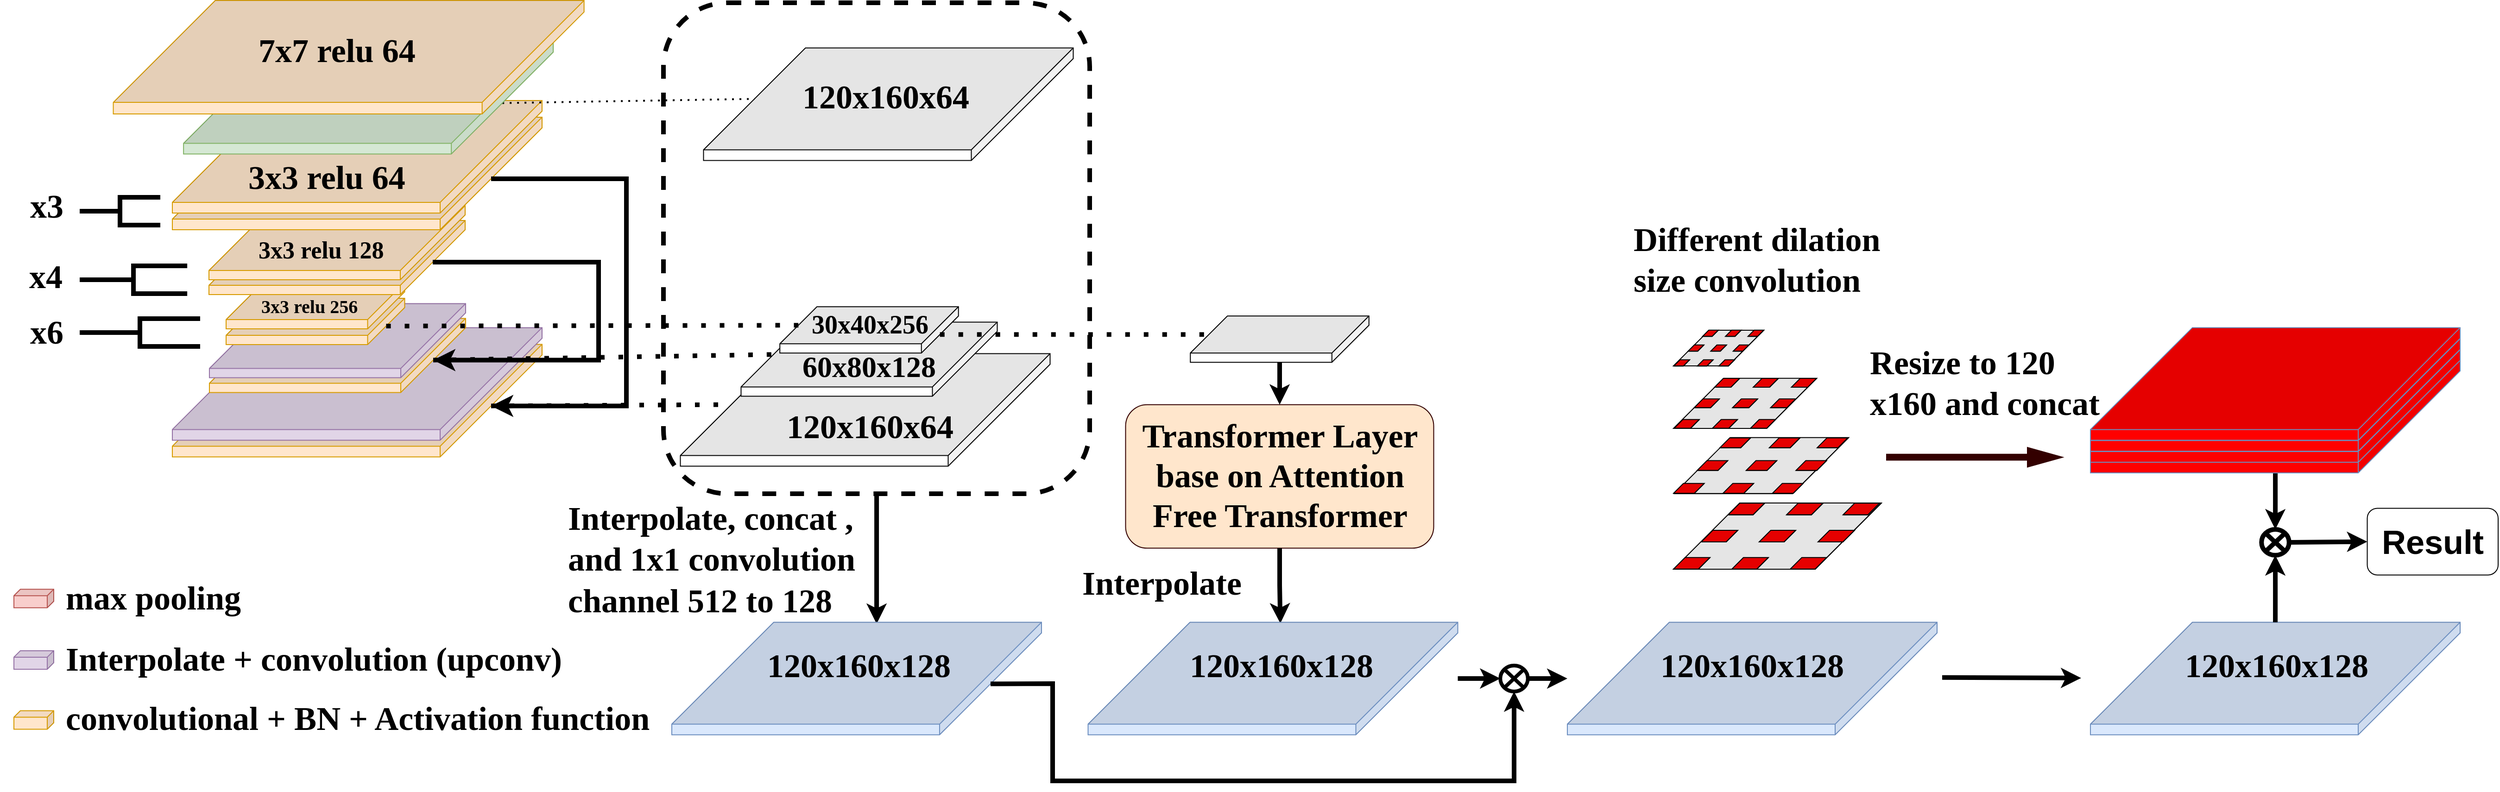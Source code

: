 <mxfile version="22.0.2" type="github">
  <diagram id="2DUUnCYvBqpXvS4ZBxQc" name="Recurrent Neural Network (RNN)">
    <mxGraphModel dx="3169" dy="1353" grid="1" gridSize="10" guides="1" tooltips="1" connect="1" arrows="1" fold="1" page="1" pageScale="1" pageWidth="827" pageHeight="1169" math="0" shadow="0">
      <root>
        <mxCell id="0" />
        <mxCell id="1" parent="0" />
        <mxCell id="FcZPNLN2SZ12-Trmu3FX-275" style="edgeStyle=orthogonalEdgeStyle;rounded=0;orthogonalLoop=1;jettySize=auto;html=1;fontSize=17;strokeWidth=5;entryX=0.014;entryY=0.446;entryDx=0;entryDy=0;entryPerimeter=0;" parent="1" source="FcZPNLN2SZ12-Trmu3FX-272" target="FcZPNLN2SZ12-Trmu3FX-274" edge="1">
          <mxGeometry relative="1" as="geometry">
            <mxPoint x="855" y="1120" as="targetPoint" />
          </mxGeometry>
        </mxCell>
        <mxCell id="FcZPNLN2SZ12-Trmu3FX-272" value="" style="rounded=1;whiteSpace=wrap;html=1;gradientColor=none;fillColor=none;dashed=1;strokeWidth=5;" parent="1" vertex="1">
          <mxGeometry x="630" y="510" width="460" height="530" as="geometry" />
        </mxCell>
        <mxCell id="FcZPNLN2SZ12-Trmu3FX-245" value="" style="group" parent="1" vertex="1" connectable="0">
          <mxGeometry x="100" y="860.69" width="399" height="139.5" as="geometry" />
        </mxCell>
        <mxCell id="FcZPNLN2SZ12-Trmu3FX-216" value="" style="shape=cube;whiteSpace=wrap;html=1;boundedLbl=1;backgroundOutline=1;darkOpacity=0.05;darkOpacity2=0.1;size=110;direction=east;flipH=0;fillColor=#ffe6cc;strokeColor=#d79b00;rotation=90;" parent="FcZPNLN2SZ12-Trmu3FX-245" vertex="1">
          <mxGeometry x="138.75" y="-120.75" width="121.5" height="399" as="geometry" />
        </mxCell>
        <mxCell id="FcZPNLN2SZ12-Trmu3FX-217" value="" style="shape=cube;whiteSpace=wrap;html=1;boundedLbl=1;backgroundOutline=1;darkOpacity=0.05;darkOpacity2=0.1;size=110;direction=east;flipH=0;fillColor=#e1d5e7;strokeColor=#9673a6;rotation=90;" parent="FcZPNLN2SZ12-Trmu3FX-245" vertex="1">
          <mxGeometry x="138.75" y="-138.75" width="121.5" height="399" as="geometry" />
        </mxCell>
        <mxCell id="FcZPNLN2SZ12-Trmu3FX-240" value="" style="group" parent="1" vertex="1" connectable="0">
          <mxGeometry x="140" y="834.75" width="284.5" height="96" as="geometry" />
        </mxCell>
        <mxCell id="FcZPNLN2SZ12-Trmu3FX-241" value="" style="shape=cube;whiteSpace=wrap;html=1;boundedLbl=1;backgroundOutline=1;darkOpacity=0.05;darkOpacity2=0.1;size=70;direction=east;flipH=0;fillColor=#ffe6cc;strokeColor=#d79b00;rotation=90;" parent="FcZPNLN2SZ12-Trmu3FX-240" vertex="1">
          <mxGeometry x="98.25" y="-82.25" width="80" height="276.5" as="geometry" />
        </mxCell>
        <mxCell id="FcZPNLN2SZ12-Trmu3FX-242" value="" style="shape=cube;whiteSpace=wrap;html=1;boundedLbl=1;backgroundOutline=1;darkOpacity=0.05;darkOpacity2=0.1;size=70;direction=east;flipH=0;fillColor=#e1d5e7;strokeColor=#9673a6;rotation=90;" parent="FcZPNLN2SZ12-Trmu3FX-240" vertex="1">
          <mxGeometry x="98.25" y="-98.25" width="80" height="276.5" as="geometry" />
        </mxCell>
        <mxCell id="FcZPNLN2SZ12-Trmu3FX-188" value="" style="group" parent="1" vertex="1" connectable="0">
          <mxGeometry x="158.005" y="812.005" width="256.495" height="67" as="geometry" />
        </mxCell>
        <mxCell id="FcZPNLN2SZ12-Trmu3FX-132" value="" style="shape=cube;whiteSpace=wrap;html=1;boundedLbl=1;backgroundOutline=1;darkOpacity=0.05;darkOpacity2=0.1;size=40;direction=east;flipH=0;fillColor=#ffe6cc;strokeColor=#d79b00;rotation=90;" parent="FcZPNLN2SZ12-Trmu3FX-188" vertex="1">
          <mxGeometry x="71.375" y="-54.375" width="50" height="192.75" as="geometry" />
        </mxCell>
        <mxCell id="FcZPNLN2SZ12-Trmu3FX-175" value="" style="shape=cube;whiteSpace=wrap;html=1;boundedLbl=1;backgroundOutline=1;darkOpacity=0.05;darkOpacity2=0.1;size=40;direction=east;flipH=0;fillColor=#ffe6cc;strokeColor=#d79b00;rotation=90;" parent="FcZPNLN2SZ12-Trmu3FX-188" vertex="1">
          <mxGeometry x="71.375" y="-71.375" width="50" height="192.75" as="geometry" />
        </mxCell>
        <mxCell id="FcZPNLN2SZ12-Trmu3FX-406" value="&lt;font face=&quot;Times New Roman&quot; style=&quot;font-size: 20px;&quot;&gt;&lt;b style=&quot;font-size: 20px;&quot;&gt;3x3 relu 256&lt;/b&gt;&lt;/font&gt;" style="text;html=1;strokeColor=none;fillColor=none;align=left;verticalAlign=middle;whiteSpace=wrap;rounded=0;fontStyle=0;fontSize=20;" parent="FcZPNLN2SZ12-Trmu3FX-188" vertex="1">
          <mxGeometry x="36" y="13.06" width="139" height="23.88" as="geometry" />
        </mxCell>
        <mxCell id="FcZPNLN2SZ12-Trmu3FX-189" value="" style="group" parent="1" vertex="1" connectable="0">
          <mxGeometry x="139.5" y="729" width="276.5" height="96" as="geometry" />
        </mxCell>
        <mxCell id="FcZPNLN2SZ12-Trmu3FX-129" value="" style="shape=cube;whiteSpace=wrap;html=1;boundedLbl=1;backgroundOutline=1;darkOpacity=0.05;darkOpacity2=0.1;size=70;direction=east;flipH=0;fillColor=#ffe6cc;strokeColor=#d79b00;rotation=90;" parent="FcZPNLN2SZ12-Trmu3FX-189" vertex="1">
          <mxGeometry x="98.25" y="-82.25" width="80" height="276.5" as="geometry" />
        </mxCell>
        <mxCell id="FcZPNLN2SZ12-Trmu3FX-174" value="" style="shape=cube;whiteSpace=wrap;html=1;boundedLbl=1;backgroundOutline=1;darkOpacity=0.05;darkOpacity2=0.1;size=70;direction=east;flipH=0;fillColor=#ffe6cc;strokeColor=#d79b00;rotation=90;" parent="FcZPNLN2SZ12-Trmu3FX-189" vertex="1">
          <mxGeometry x="98.25" y="-98.25" width="80" height="276.5" as="geometry" />
        </mxCell>
        <mxCell id="FcZPNLN2SZ12-Trmu3FX-125" value="" style="shape=cube;whiteSpace=wrap;html=1;boundedLbl=1;backgroundOutline=1;darkOpacity=0.05;darkOpacity2=0.1;size=110;direction=east;flipH=0;fillColor=#ffe6cc;strokeColor=#d79b00;rotation=90;" parent="1" vertex="1">
          <mxGeometry x="238.75" y="494.75" width="121.5" height="399" as="geometry" />
        </mxCell>
        <mxCell id="FcZPNLN2SZ12-Trmu3FX-126" value="" style="shape=cube;whiteSpace=wrap;html=1;boundedLbl=1;backgroundOutline=1;darkOpacity=0.05;darkOpacity2=0.1;size=110;direction=east;flipH=0;fillColor=#ffe6cc;strokeColor=#d79b00;rotation=90;" parent="1" vertex="1">
          <mxGeometry x="238.75" y="476.75" width="121.5" height="399" as="geometry" />
        </mxCell>
        <mxCell id="FcZPNLN2SZ12-Trmu3FX-230" value="" style="group" parent="1" vertex="1" connectable="0">
          <mxGeometry y="799.01" width="130" height="30" as="geometry" />
        </mxCell>
        <mxCell id="FcZPNLN2SZ12-Trmu3FX-232" value="" style="strokeWidth=5;html=1;shape=mxgraph.flowchart.annotation_2;align=left;labelPosition=right;pointerEvents=1;" parent="FcZPNLN2SZ12-Trmu3FX-230" vertex="1">
          <mxGeometry y="-5" width="116.06" height="30" as="geometry" />
        </mxCell>
        <mxCell id="FcZPNLN2SZ12-Trmu3FX-234" value="&lt;font size=&quot;1&quot; face=&quot;Times New Roman&quot; style=&quot;&quot;&gt;&lt;b style=&quot;font-size: 36px;&quot;&gt;x6&lt;/b&gt;&lt;/font&gt;" style="text;html=1;strokeColor=none;fillColor=none;align=center;verticalAlign=middle;whiteSpace=wrap;rounded=0;" parent="1" vertex="1">
          <mxGeometry x="-85.47" y="856.01" width="99" height="20" as="geometry" />
        </mxCell>
        <mxCell id="FcZPNLN2SZ12-Trmu3FX-236" value="" style="shape=cube;whiteSpace=wrap;html=1;boundedLbl=1;backgroundOutline=1;darkOpacity=0.05;darkOpacity2=0.1;size=7;direction=east;flipH=1;fillColor=#ffe6cc;strokeColor=#d79b00;" parent="1" vertex="1">
          <mxGeometry x="-71" y="1274.26" width="43" height="20" as="geometry" />
        </mxCell>
        <mxCell id="FcZPNLN2SZ12-Trmu3FX-237" value="&lt;font face=&quot;Times New Roman&quot; style=&quot;font-size: 36px;&quot;&gt;convolutional + BN + Activation function&lt;/font&gt;" style="text;html=1;strokeColor=none;fillColor=none;align=left;verticalAlign=middle;whiteSpace=wrap;rounded=0;fontStyle=1" parent="1" vertex="1">
          <mxGeometry x="-16.75" y="1271.32" width="655.75" height="23.88" as="geometry" />
        </mxCell>
        <mxCell id="FcZPNLN2SZ12-Trmu3FX-238" value="" style="shape=cube;whiteSpace=wrap;html=1;boundedLbl=1;backgroundOutline=1;darkOpacity=0.05;darkOpacity2=0.1;size=7;direction=east;flipH=1;fillColor=#f8cecc;strokeColor=#b85450;" parent="1" vertex="1">
          <mxGeometry x="-71" y="1143.13" width="43" height="20" as="geometry" />
        </mxCell>
        <mxCell id="FcZPNLN2SZ12-Trmu3FX-239" value="&lt;font face=&quot;Times New Roman&quot; style=&quot;font-size: 36px;&quot;&gt;max pooling&lt;/font&gt;" style="text;html=1;strokeColor=none;fillColor=none;align=left;verticalAlign=middle;whiteSpace=wrap;rounded=0;fontStyle=1" parent="1" vertex="1">
          <mxGeometry x="-16.75" y="1141.19" width="203.75" height="23.88" as="geometry" />
        </mxCell>
        <mxCell id="FcZPNLN2SZ12-Trmu3FX-233" value="" style="strokeWidth=5;html=1;shape=mxgraph.flowchart.annotation_2;align=left;labelPosition=right;pointerEvents=1;" parent="1" vertex="1">
          <mxGeometry y="851.01" width="130" height="30" as="geometry" />
        </mxCell>
        <mxCell id="FcZPNLN2SZ12-Trmu3FX-247" value="" style="shape=cube;whiteSpace=wrap;html=1;boundedLbl=1;backgroundOutline=1;darkOpacity=0.05;darkOpacity2=0.1;size=7;direction=east;flipH=1;fillColor=#e1d5e7;strokeColor=#9673a6;" parent="1" vertex="1">
          <mxGeometry x="-71" y="1209.44" width="43" height="20" as="geometry" />
        </mxCell>
        <mxCell id="FcZPNLN2SZ12-Trmu3FX-248" value="&lt;font face=&quot;Times New Roman&quot; style=&quot;font-size: 36px;&quot;&gt;Interpolate + convolution (upconv)&lt;/font&gt;" style="text;html=1;strokeColor=none;fillColor=none;align=left;verticalAlign=middle;whiteSpace=wrap;rounded=0;fontStyle=1" parent="1" vertex="1">
          <mxGeometry x="-16.75" y="1207.5" width="575.75" height="23.88" as="geometry" />
        </mxCell>
        <mxCell id="FcZPNLN2SZ12-Trmu3FX-252" value="" style="edgeStyle=elbowEdgeStyle;elbow=horizontal;endArrow=classic;html=1;curved=0;rounded=0;endSize=8;startSize=8;exitX=0;exitY=0;exitDx=66.5;exitDy=55;exitPerimeter=0;entryX=0;entryY=0;entryDx=66.5;entryDy=55;entryPerimeter=0;startArrow=none;strokeWidth=5;" parent="1" source="FcZPNLN2SZ12-Trmu3FX-125" target="FcZPNLN2SZ12-Trmu3FX-216" edge="1">
          <mxGeometry width="50" height="50" relative="1" as="geometry">
            <mxPoint x="270" y="840" as="sourcePoint" />
            <mxPoint x="320" y="790" as="targetPoint" />
            <Array as="points">
              <mxPoint x="590" y="830" />
            </Array>
          </mxGeometry>
        </mxCell>
        <mxCell id="FcZPNLN2SZ12-Trmu3FX-253" value="" style="edgeStyle=elbowEdgeStyle;elbow=horizontal;endArrow=classic;html=1;curved=0;rounded=0;endSize=8;startSize=8;exitX=0;exitY=0;exitDx=45;exitDy=35;exitPerimeter=0;entryX=0;entryY=0;entryDx=45;entryDy=35;entryPerimeter=0;strokeWidth=5;" parent="1" source="FcZPNLN2SZ12-Trmu3FX-129" target="FcZPNLN2SZ12-Trmu3FX-241" edge="1">
          <mxGeometry width="50" height="50" relative="1" as="geometry">
            <mxPoint x="454.0" y="727.0" as="sourcePoint" />
            <mxPoint x="454.0" y="955.19" as="targetPoint" />
            <Array as="points">
              <mxPoint x="560" y="850" />
            </Array>
          </mxGeometry>
        </mxCell>
        <mxCell id="FcZPNLN2SZ12-Trmu3FX-260" value="" style="shape=cube;whiteSpace=wrap;html=1;boundedLbl=1;backgroundOutline=1;darkOpacity=0.05;darkOpacity2=0.1;size=110;direction=east;flipH=0;rotation=90;" parent="1" vertex="1">
          <mxGeometry x="812" y="420" width="121.5" height="399" as="geometry" />
        </mxCell>
        <mxCell id="FcZPNLN2SZ12-Trmu3FX-264" value="" style="shape=cube;whiteSpace=wrap;html=1;boundedLbl=1;backgroundOutline=1;darkOpacity=0.05;darkOpacity2=0.1;size=110;direction=east;flipH=0;rotation=90;" parent="1" vertex="1">
          <mxGeometry x="787" y="750" width="121.5" height="399" as="geometry" />
        </mxCell>
        <mxCell id="FcZPNLN2SZ12-Trmu3FX-263" value="" style="shape=cube;whiteSpace=wrap;html=1;boundedLbl=1;backgroundOutline=1;darkOpacity=0.05;darkOpacity2=0.1;size=70;direction=east;flipH=0;rotation=90;" parent="1" vertex="1">
          <mxGeometry x="812" y="756.44" width="80" height="276.5" as="geometry" />
        </mxCell>
        <mxCell id="FcZPNLN2SZ12-Trmu3FX-266" value="" style="shape=cube;whiteSpace=wrap;html=1;boundedLbl=1;backgroundOutline=1;darkOpacity=0.05;darkOpacity2=0.1;size=40;direction=east;flipH=0;rotation=90;" parent="1" vertex="1">
          <mxGeometry x="827" y="766.74" width="50" height="192.75" as="geometry" />
        </mxCell>
        <mxCell id="FcZPNLN2SZ12-Trmu3FX-268" value="" style="endArrow=none;dashed=1;html=1;dashPattern=1 3;strokeWidth=2;rounded=0;exitX=0;exitY=0;exitDx=66.5;exitDy=55;exitPerimeter=0;entryX=0;entryY=0;entryDx=55;entryDy=344;entryPerimeter=0;" parent="1" source="FcZPNLN2SZ12-Trmu3FX-222" target="FcZPNLN2SZ12-Trmu3FX-260" edge="1">
          <mxGeometry width="50" height="50" relative="1" as="geometry">
            <mxPoint x="390" y="840" as="sourcePoint" />
            <mxPoint x="440" y="790" as="targetPoint" />
          </mxGeometry>
        </mxCell>
        <mxCell id="FcZPNLN2SZ12-Trmu3FX-269" value="" style="endArrow=none;dashed=1;html=1;dashPattern=1 3;strokeWidth=5;rounded=0;exitX=0;exitY=0;exitDx=30;exitDy=20;exitPerimeter=0;entryX=0;entryY=0;entryDx=20;entryDy=172.75;entryPerimeter=0;" parent="1" source="FcZPNLN2SZ12-Trmu3FX-132" target="FcZPNLN2SZ12-Trmu3FX-266" edge="1">
          <mxGeometry width="50" height="50" relative="1" as="geometry">
            <mxPoint x="447.0" y="824.59" as="sourcePoint" />
            <mxPoint x="640" y="854" as="targetPoint" />
          </mxGeometry>
        </mxCell>
        <mxCell id="FcZPNLN2SZ12-Trmu3FX-270" value="" style="endArrow=none;dashed=1;html=1;dashPattern=1 3;strokeWidth=5;rounded=0;exitX=0;exitY=0;exitDx=45;exitDy=35;exitPerimeter=0;entryX=0;entryY=0;entryDx=35;entryDy=241.5;entryPerimeter=0;" parent="1" source="FcZPNLN2SZ12-Trmu3FX-241" target="FcZPNLN2SZ12-Trmu3FX-263" edge="1">
          <mxGeometry width="50" height="50" relative="1" as="geometry">
            <mxPoint x="390" y="900" as="sourcePoint" />
            <mxPoint x="745.625" y="868.115" as="targetPoint" />
          </mxGeometry>
        </mxCell>
        <mxCell id="FcZPNLN2SZ12-Trmu3FX-271" value="" style="endArrow=none;dashed=1;html=1;dashPattern=1 3;strokeWidth=5;rounded=0;exitX=0;exitY=0;exitDx=66.5;exitDy=55;exitPerimeter=0;entryX=0;entryY=0;entryDx=55;entryDy=344;entryPerimeter=0;" parent="1" source="FcZPNLN2SZ12-Trmu3FX-216" target="FcZPNLN2SZ12-Trmu3FX-264" edge="1">
          <mxGeometry width="50" height="50" relative="1" as="geometry">
            <mxPoint x="391.5" y="905.75" as="sourcePoint" />
            <mxPoint x="758.75" y="899.69" as="targetPoint" />
          </mxGeometry>
        </mxCell>
        <mxCell id="FcZPNLN2SZ12-Trmu3FX-273" value="&lt;font style=&quot;font-size: 36px;&quot;&gt;&lt;font style=&quot;font-size: 36px;&quot; face=&quot;Times New Roman&quot;&gt;Interpolate, concat ,&lt;br&gt;and 1x1 convolution&lt;br&gt;channel 512 to 128&lt;/font&gt;&lt;br&gt;&lt;/font&gt;" style="text;html=1;strokeColor=none;fillColor=none;align=left;verticalAlign=middle;whiteSpace=wrap;rounded=0;fontStyle=1" parent="1" vertex="1">
          <mxGeometry x="524.5" y="1074.28" width="367.5" height="72.78" as="geometry" />
        </mxCell>
        <mxCell id="FcZPNLN2SZ12-Trmu3FX-274" value="" style="shape=cube;whiteSpace=wrap;html=1;boundedLbl=1;backgroundOutline=1;darkOpacity=0.05;darkOpacity2=0.1;size=110;direction=east;flipH=0;rotation=90;fillColor=#dae8fc;strokeColor=#6c8ebf;" parent="1" vertex="1">
          <mxGeometry x="777.75" y="1040" width="121.5" height="399" as="geometry" />
        </mxCell>
        <mxCell id="FcZPNLN2SZ12-Trmu3FX-276" value="" style="endArrow=none;dashed=1;html=1;dashPattern=1 3;strokeWidth=5;rounded=0;entryX=0;entryY=0;entryDx=20;entryDy=172.75;entryPerimeter=0;startArrow=none;exitX=0;exitY=0;exitDx=30;exitDy=20;exitPerimeter=0;" parent="1" source="FcZPNLN2SZ12-Trmu3FX-266" target="FcZPNLN2SZ12-Trmu3FX-277" edge="1">
          <mxGeometry width="50" height="50" relative="1" as="geometry">
            <mxPoint x="1159.995" y="767.635" as="sourcePoint" />
            <mxPoint x="1200" y="868" as="targetPoint" />
          </mxGeometry>
        </mxCell>
        <mxCell id="FcZPNLN2SZ12-Trmu3FX-277" value="" style="shape=cube;whiteSpace=wrap;html=1;boundedLbl=1;backgroundOutline=1;darkOpacity=0.05;darkOpacity2=0.1;size=40;direction=east;flipH=0;rotation=90;" parent="1" vertex="1">
          <mxGeometry x="1270" y="776.74" width="50" height="192.75" as="geometry" />
        </mxCell>
        <mxCell id="FcZPNLN2SZ12-Trmu3FX-278" value="&lt;font size=&quot;1&quot; face=&quot;Times New Roman&quot; style=&quot;&quot;&gt;&lt;b style=&quot;font-size: 36px;&quot;&gt;Transformer Layer base on Attention Free Transformer&lt;/b&gt;&lt;/font&gt;" style="rounded=1;whiteSpace=wrap;html=1;fontSize=17;fillColor=#ffe6cc;strokeColor=#330000;" parent="1" vertex="1">
          <mxGeometry x="1128.75" y="943.82" width="332.5" height="154.99" as="geometry" />
        </mxCell>
        <mxCell id="FcZPNLN2SZ12-Trmu3FX-279" style="edgeStyle=orthogonalEdgeStyle;rounded=0;orthogonalLoop=1;jettySize=auto;html=1;fontSize=17;strokeWidth=5;entryX=0.5;entryY=0;entryDx=0;entryDy=0;" parent="1" source="FcZPNLN2SZ12-Trmu3FX-277" target="FcZPNLN2SZ12-Trmu3FX-278" edge="1">
          <mxGeometry relative="1" as="geometry">
            <mxPoint x="901.0" y="1130" as="targetPoint" />
            <mxPoint x="901.0" y="1060" as="sourcePoint" />
          </mxGeometry>
        </mxCell>
        <mxCell id="FcZPNLN2SZ12-Trmu3FX-281" style="edgeStyle=orthogonalEdgeStyle;rounded=0;orthogonalLoop=1;jettySize=auto;html=1;fontSize=17;strokeWidth=5;entryX=0.01;entryY=0.48;entryDx=0;entryDy=0;entryPerimeter=0;exitX=0.5;exitY=1;exitDx=0;exitDy=0;" parent="1" source="FcZPNLN2SZ12-Trmu3FX-278" target="FcZPNLN2SZ12-Trmu3FX-282" edge="1">
          <mxGeometry relative="1" as="geometry">
            <mxPoint x="1305" y="1177.19" as="targetPoint" />
            <mxPoint x="1305" y="1075.115" as="sourcePoint" />
          </mxGeometry>
        </mxCell>
        <mxCell id="FcZPNLN2SZ12-Trmu3FX-389" style="edgeStyle=orthogonalEdgeStyle;rounded=0;orthogonalLoop=1;jettySize=auto;html=1;entryX=0;entryY=0.5;entryDx=0;entryDy=0;strokeWidth=5;fontSize=17;" parent="1" source="FcZPNLN2SZ12-Trmu3FX-282" target="FcZPNLN2SZ12-Trmu3FX-387" edge="1">
          <mxGeometry relative="1" as="geometry" />
        </mxCell>
        <mxCell id="FcZPNLN2SZ12-Trmu3FX-282" value="" style="shape=cube;whiteSpace=wrap;html=1;boundedLbl=1;backgroundOutline=1;darkOpacity=0.05;darkOpacity2=0.1;size=110;direction=east;flipH=0;rotation=90;fillColor=#dae8fc;strokeColor=#6c8ebf;" parent="1" vertex="1">
          <mxGeometry x="1227" y="1040" width="121.5" height="399" as="geometry" />
        </mxCell>
        <mxCell id="FcZPNLN2SZ12-Trmu3FX-283" value="&lt;font face=&quot;Times New Roman&quot; style=&quot;font-size: 36px;&quot;&gt;Interpolate&lt;/font&gt;" style="text;html=1;strokeColor=none;fillColor=none;align=left;verticalAlign=middle;whiteSpace=wrap;rounded=0;fontStyle=1" parent="1" vertex="1">
          <mxGeometry x="1080" y="1125.12" width="116" height="23.88" as="geometry" />
        </mxCell>
        <mxCell id="FcZPNLN2SZ12-Trmu3FX-287" value="" style="shape=singleArrow;whiteSpace=wrap;html=1;strokeColor=#330000;fontSize=17;fillColor=#330000;gradientColor=none;" parent="1" vertex="1">
          <mxGeometry x="1950" y="990" width="190" height="21.19" as="geometry" />
        </mxCell>
        <mxCell id="FcZPNLN2SZ12-Trmu3FX-288" value="" style="shape=cube;whiteSpace=wrap;html=1;boundedLbl=1;backgroundOutline=1;darkOpacity=0.05;darkOpacity2=0.1;size=110;direction=east;flipH=0;rotation=90;fillColor=#dae8fc;strokeColor=#6c8ebf;" parent="1" vertex="1">
          <mxGeometry x="1744.25" y="1040" width="121.5" height="399" as="geometry" />
        </mxCell>
        <mxCell id="FcZPNLN2SZ12-Trmu3FX-304" value="" style="group" parent="1" vertex="1" connectable="0">
          <mxGeometry x="1720" y="1050" width="224.44" height="71.5" as="geometry" />
        </mxCell>
        <mxCell id="FcZPNLN2SZ12-Trmu3FX-290" value="" style="shape=cube;whiteSpace=wrap;html=1;boundedLbl=1;backgroundOutline=1;darkOpacity=0.05;darkOpacity2=0.1;size=122;direction=east;flipH=0;rotation=90;" parent="FcZPNLN2SZ12-Trmu3FX-304" vertex="1">
          <mxGeometry x="76.47" y="-76.47" width="71.5" height="224.44" as="geometry" />
        </mxCell>
        <mxCell id="FcZPNLN2SZ12-Trmu3FX-291" value="" style="shape=cube;whiteSpace=wrap;html=1;boundedLbl=1;backgroundOutline=1;darkOpacity=0.05;darkOpacity2=0.1;size=122;direction=east;flipH=0;rotation=90;fillColor=#FF0000;" parent="FcZPNLN2SZ12-Trmu3FX-304" vertex="1">
          <mxGeometry x="72.47" y="-13.23" width="12.5" height="39.44" as="geometry" />
        </mxCell>
        <mxCell id="FcZPNLN2SZ12-Trmu3FX-292" value="" style="shape=cube;whiteSpace=wrap;html=1;boundedLbl=1;backgroundOutline=1;darkOpacity=0.05;darkOpacity2=0.1;size=122;direction=east;flipH=0;rotation=90;fillColor=#FF0000;" parent="FcZPNLN2SZ12-Trmu3FX-304" vertex="1">
          <mxGeometry x="196.47" y="-13.23" width="12.5" height="39.44" as="geometry" />
        </mxCell>
        <mxCell id="FcZPNLN2SZ12-Trmu3FX-293" value="" style="shape=cube;whiteSpace=wrap;html=1;boundedLbl=1;backgroundOutline=1;darkOpacity=0.05;darkOpacity2=0.1;size=13;direction=east;flipH=0;rotation=90;fillColor=#FF0000;" parent="FcZPNLN2SZ12-Trmu3FX-304" vertex="1">
          <mxGeometry x="13.47" y="45.4" width="12.5" height="39.44" as="geometry" />
        </mxCell>
        <mxCell id="FcZPNLN2SZ12-Trmu3FX-294" value="" style="shape=cube;whiteSpace=wrap;html=1;boundedLbl=1;backgroundOutline=1;darkOpacity=0.05;darkOpacity2=0.1;size=13;direction=east;flipH=0;rotation=90;fillColor=#FF0000;" parent="FcZPNLN2SZ12-Trmu3FX-304" vertex="1">
          <mxGeometry x="139.47" y="45.4" width="12.5" height="39.44" as="geometry" />
        </mxCell>
        <mxCell id="FcZPNLN2SZ12-Trmu3FX-295" value="" style="shape=cube;whiteSpace=wrap;html=1;boundedLbl=1;backgroundOutline=1;darkOpacity=0.05;darkOpacity2=0.1;size=13;direction=east;flipH=0;rotation=90;fillColor=#FF0000;" parent="FcZPNLN2SZ12-Trmu3FX-304" vertex="1">
          <mxGeometry x="76.47" y="45.4" width="12.5" height="39.44" as="geometry" />
        </mxCell>
        <mxCell id="FcZPNLN2SZ12-Trmu3FX-296" value="" style="shape=cube;whiteSpace=wrap;html=1;boundedLbl=1;backgroundOutline=1;darkOpacity=0.05;darkOpacity2=0.1;size=13;direction=east;flipH=0;rotation=90;fillColor=#FF0000;" parent="FcZPNLN2SZ12-Trmu3FX-304" vertex="1">
          <mxGeometry x="135.47" y="-13.23" width="12.5" height="39.44" as="geometry" />
        </mxCell>
        <mxCell id="FcZPNLN2SZ12-Trmu3FX-298" value="" style="shape=cube;whiteSpace=wrap;html=1;boundedLbl=1;backgroundOutline=1;darkOpacity=0.05;darkOpacity2=0.1;size=13;direction=east;flipH=0;rotation=90;fillColor=#FF0000;" parent="FcZPNLN2SZ12-Trmu3FX-304" vertex="1">
          <mxGeometry x="43.47" y="16.03" width="12.5" height="39.44" as="geometry" />
        </mxCell>
        <mxCell id="FcZPNLN2SZ12-Trmu3FX-299" value="" style="shape=cube;whiteSpace=wrap;html=1;boundedLbl=1;backgroundOutline=1;darkOpacity=0.05;darkOpacity2=0.1;size=13;direction=east;flipH=0;rotation=90;fillColor=#FF0000;" parent="FcZPNLN2SZ12-Trmu3FX-304" vertex="1">
          <mxGeometry x="169.47" y="16.03" width="12.5" height="39.44" as="geometry" />
        </mxCell>
        <mxCell id="FcZPNLN2SZ12-Trmu3FX-303" value="" style="shape=cube;whiteSpace=wrap;html=1;boundedLbl=1;backgroundOutline=1;darkOpacity=0.05;darkOpacity2=0.1;size=13;direction=east;flipH=0;rotation=90;fillColor=#FF0000;" parent="FcZPNLN2SZ12-Trmu3FX-304" vertex="1">
          <mxGeometry x="105.97" y="16.03" width="12.5" height="39.44" as="geometry" />
        </mxCell>
        <mxCell id="FcZPNLN2SZ12-Trmu3FX-316" value="" style="group" parent="1" vertex="1" connectable="0">
          <mxGeometry x="1720" y="979.58" width="190" height="60" as="geometry" />
        </mxCell>
        <mxCell id="FcZPNLN2SZ12-Trmu3FX-317" value="" style="shape=cube;whiteSpace=wrap;html=1;boundedLbl=1;backgroundOutline=1;darkOpacity=0.05;darkOpacity2=0.1;size=122;direction=east;flipH=0;rotation=90;" parent="FcZPNLN2SZ12-Trmu3FX-316" vertex="1">
          <mxGeometry x="64.736" y="-64.171" width="60.528" height="188.341" as="geometry" />
        </mxCell>
        <mxCell id="FcZPNLN2SZ12-Trmu3FX-318" value="" style="shape=cube;whiteSpace=wrap;html=1;boundedLbl=1;backgroundOutline=1;darkOpacity=0.05;darkOpacity2=0.1;size=122;direction=east;flipH=0;rotation=90;fillColor=#FF0000;" parent="FcZPNLN2SZ12-Trmu3FX-316" vertex="1">
          <mxGeometry x="61.35" y="-11.102" width="10.582" height="33.097" as="geometry" />
        </mxCell>
        <mxCell id="FcZPNLN2SZ12-Trmu3FX-319" value="" style="shape=cube;whiteSpace=wrap;html=1;boundedLbl=1;backgroundOutline=1;darkOpacity=0.05;darkOpacity2=0.1;size=122;direction=east;flipH=0;rotation=90;fillColor=#FF0000;" parent="FcZPNLN2SZ12-Trmu3FX-316" vertex="1">
          <mxGeometry x="166.322" y="-11.102" width="10.582" height="33.097" as="geometry" />
        </mxCell>
        <mxCell id="FcZPNLN2SZ12-Trmu3FX-320" value="" style="shape=cube;whiteSpace=wrap;html=1;boundedLbl=1;backgroundOutline=1;darkOpacity=0.05;darkOpacity2=0.1;size=13;direction=east;flipH=0;rotation=90;fillColor=#FF0000;" parent="FcZPNLN2SZ12-Trmu3FX-316" vertex="1">
          <mxGeometry x="11.403" y="38.098" width="10.582" height="33.097" as="geometry" />
        </mxCell>
        <mxCell id="FcZPNLN2SZ12-Trmu3FX-321" value="" style="shape=cube;whiteSpace=wrap;html=1;boundedLbl=1;backgroundOutline=1;darkOpacity=0.05;darkOpacity2=0.1;size=13;direction=east;flipH=0;rotation=90;fillColor=#FF0000;" parent="FcZPNLN2SZ12-Trmu3FX-316" vertex="1">
          <mxGeometry x="118.069" y="38.098" width="10.582" height="33.097" as="geometry" />
        </mxCell>
        <mxCell id="FcZPNLN2SZ12-Trmu3FX-322" value="" style="shape=cube;whiteSpace=wrap;html=1;boundedLbl=1;backgroundOutline=1;darkOpacity=0.05;darkOpacity2=0.1;size=13;direction=east;flipH=0;rotation=90;fillColor=#FF0000;" parent="FcZPNLN2SZ12-Trmu3FX-316" vertex="1">
          <mxGeometry x="64.736" y="38.098" width="10.582" height="33.097" as="geometry" />
        </mxCell>
        <mxCell id="FcZPNLN2SZ12-Trmu3FX-323" value="" style="shape=cube;whiteSpace=wrap;html=1;boundedLbl=1;backgroundOutline=1;darkOpacity=0.05;darkOpacity2=0.1;size=13;direction=east;flipH=0;rotation=90;fillColor=#FF0000;" parent="FcZPNLN2SZ12-Trmu3FX-316" vertex="1">
          <mxGeometry x="114.682" y="-11.102" width="10.582" height="33.097" as="geometry" />
        </mxCell>
        <mxCell id="FcZPNLN2SZ12-Trmu3FX-324" value="" style="shape=cube;whiteSpace=wrap;html=1;boundedLbl=1;backgroundOutline=1;darkOpacity=0.05;darkOpacity2=0.1;size=13;direction=east;flipH=0;rotation=90;fillColor=#FF0000;" parent="FcZPNLN2SZ12-Trmu3FX-316" vertex="1">
          <mxGeometry x="36.8" y="13.452" width="10.582" height="33.097" as="geometry" />
        </mxCell>
        <mxCell id="FcZPNLN2SZ12-Trmu3FX-325" value="" style="shape=cube;whiteSpace=wrap;html=1;boundedLbl=1;backgroundOutline=1;darkOpacity=0.05;darkOpacity2=0.1;size=13;direction=east;flipH=0;rotation=90;fillColor=#FF0000;" parent="FcZPNLN2SZ12-Trmu3FX-316" vertex="1">
          <mxGeometry x="143.465" y="13.452" width="10.582" height="33.097" as="geometry" />
        </mxCell>
        <mxCell id="FcZPNLN2SZ12-Trmu3FX-326" value="" style="shape=cube;whiteSpace=wrap;html=1;boundedLbl=1;backgroundOutline=1;darkOpacity=0.05;darkOpacity2=0.1;size=13;direction=east;flipH=0;rotation=90;fillColor=#FF0000;" parent="FcZPNLN2SZ12-Trmu3FX-316" vertex="1">
          <mxGeometry x="89.709" y="13.452" width="10.582" height="33.097" as="geometry" />
        </mxCell>
        <mxCell id="FcZPNLN2SZ12-Trmu3FX-340" value="" style="group" parent="1" vertex="1" connectable="0">
          <mxGeometry x="1720.002" y="915.336" width="154.597" height="54.157" as="geometry" />
        </mxCell>
        <mxCell id="FcZPNLN2SZ12-Trmu3FX-329" value="" style="shape=cube;whiteSpace=wrap;html=1;boundedLbl=1;backgroundOutline=1;darkOpacity=0.05;darkOpacity2=0.1;size=122;direction=east;flipH=0;rotation=90;" parent="FcZPNLN2SZ12-Trmu3FX-340" vertex="1">
          <mxGeometry x="50.22" y="-50.22" width="54.157" height="154.597" as="geometry" />
        </mxCell>
        <mxCell id="FcZPNLN2SZ12-Trmu3FX-330" value="" style="shape=cube;whiteSpace=wrap;html=1;boundedLbl=1;backgroundOutline=1;darkOpacity=0.05;darkOpacity2=0.1;size=122;direction=east;flipH=0;rotation=90;fillColor=#FF0000;" parent="FcZPNLN2SZ12-Trmu3FX-340" vertex="1">
          <mxGeometry x="53.19" y="-8.659" width="9.468" height="27.167" as="geometry" />
        </mxCell>
        <mxCell id="FcZPNLN2SZ12-Trmu3FX-331" value="" style="shape=cube;whiteSpace=wrap;html=1;boundedLbl=1;backgroundOutline=1;darkOpacity=0.05;darkOpacity2=0.1;size=122;direction=east;flipH=0;rotation=90;fillColor=#FF0000;" parent="FcZPNLN2SZ12-Trmu3FX-340" vertex="1">
          <mxGeometry x="136.113" y="-8.629" width="9.468" height="27.167" as="geometry" />
        </mxCell>
        <mxCell id="FcZPNLN2SZ12-Trmu3FX-332" value="" style="shape=cube;whiteSpace=wrap;html=1;boundedLbl=1;backgroundOutline=1;darkOpacity=0.05;darkOpacity2=0.1;size=13;direction=east;flipH=0;rotation=90;fillColor=#FF0000;" parent="FcZPNLN2SZ12-Trmu3FX-340" vertex="1">
          <mxGeometry x="9.591" y="35.726" width="9.468" height="27.167" as="geometry" />
        </mxCell>
        <mxCell id="FcZPNLN2SZ12-Trmu3FX-333" value="" style="shape=cube;whiteSpace=wrap;html=1;boundedLbl=1;backgroundOutline=1;darkOpacity=0.05;darkOpacity2=0.1;size=13;direction=east;flipH=0;rotation=90;fillColor=#FF0000;" parent="FcZPNLN2SZ12-Trmu3FX-340" vertex="1">
          <mxGeometry x="91.909" y="35.726" width="9.468" height="27.167" as="geometry" />
        </mxCell>
        <mxCell id="FcZPNLN2SZ12-Trmu3FX-334" value="" style="shape=cube;whiteSpace=wrap;html=1;boundedLbl=1;backgroundOutline=1;darkOpacity=0.05;darkOpacity2=0.1;size=13;direction=east;flipH=0;rotation=90;fillColor=#FF0000;" parent="FcZPNLN2SZ12-Trmu3FX-340" vertex="1">
          <mxGeometry x="50.84" y="35.726" width="9.468" height="27.167" as="geometry" />
        </mxCell>
        <mxCell id="FcZPNLN2SZ12-Trmu3FX-335" value="" style="shape=cube;whiteSpace=wrap;html=1;boundedLbl=1;backgroundOutline=1;darkOpacity=0.05;darkOpacity2=0.1;size=13;direction=east;flipH=0;rotation=90;fillColor=#FF0000;" parent="FcZPNLN2SZ12-Trmu3FX-340" vertex="1">
          <mxGeometry x="94.909" y="-8.659" width="9.468" height="27.167" as="geometry" />
        </mxCell>
        <mxCell id="FcZPNLN2SZ12-Trmu3FX-336" value="" style="shape=cube;whiteSpace=wrap;html=1;boundedLbl=1;backgroundOutline=1;darkOpacity=0.05;darkOpacity2=0.1;size=13;direction=east;flipH=0;rotation=90;fillColor=#FF0000;" parent="FcZPNLN2SZ12-Trmu3FX-340" vertex="1">
          <mxGeometry x="31.224" y="13.495" width="9.468" height="27.167" as="geometry" />
        </mxCell>
        <mxCell id="FcZPNLN2SZ12-Trmu3FX-337" value="" style="shape=cube;whiteSpace=wrap;html=1;boundedLbl=1;backgroundOutline=1;darkOpacity=0.05;darkOpacity2=0.1;size=13;direction=east;flipH=0;rotation=90;fillColor=#FF0000;" parent="FcZPNLN2SZ12-Trmu3FX-340" vertex="1">
          <mxGeometry x="113.662" y="13.495" width="9.468" height="27.167" as="geometry" />
        </mxCell>
        <mxCell id="FcZPNLN2SZ12-Trmu3FX-338" value="" style="shape=cube;whiteSpace=wrap;html=1;boundedLbl=1;backgroundOutline=1;darkOpacity=0.05;darkOpacity2=0.1;size=13;direction=east;flipH=0;rotation=90;fillColor=#FF0000;" parent="FcZPNLN2SZ12-Trmu3FX-340" vertex="1">
          <mxGeometry x="72.564" y="13.495" width="9.468" height="27.167" as="geometry" />
        </mxCell>
        <mxCell id="FcZPNLN2SZ12-Trmu3FX-352" value="" style="group" parent="1" vertex="1" connectable="0">
          <mxGeometry x="1719.998" y="863.386" width="97.524" height="38.725" as="geometry" />
        </mxCell>
        <mxCell id="FcZPNLN2SZ12-Trmu3FX-342" value="" style="shape=cube;whiteSpace=wrap;html=1;boundedLbl=1;backgroundOutline=1;darkOpacity=0.05;darkOpacity2=0.1;size=122;direction=east;flipH=0;rotation=90;" parent="FcZPNLN2SZ12-Trmu3FX-352" vertex="1">
          <mxGeometry x="29.475" y="-29.404" width="38.534" height="97.485" as="geometry" />
        </mxCell>
        <mxCell id="FcZPNLN2SZ12-Trmu3FX-343" value="" style="shape=cube;whiteSpace=wrap;html=1;boundedLbl=1;backgroundOutline=1;darkOpacity=0.05;darkOpacity2=0.1;size=122;direction=east;flipH=0;rotation=90;fillColor=#FF0000;" parent="FcZPNLN2SZ12-Trmu3FX-352" vertex="1">
          <mxGeometry x="36.589" y="-5.197" width="6.737" height="17.131" as="geometry" />
        </mxCell>
        <mxCell id="FcZPNLN2SZ12-Trmu3FX-344" value="" style="shape=cube;whiteSpace=wrap;html=1;boundedLbl=1;backgroundOutline=1;darkOpacity=0.05;darkOpacity2=0.1;size=122;direction=east;flipH=0;rotation=90;fillColor=#FF0000;" parent="FcZPNLN2SZ12-Trmu3FX-352" vertex="1">
          <mxGeometry x="85.59" y="-5.178" width="6.737" height="17.131" as="geometry" />
        </mxCell>
        <mxCell id="FcZPNLN2SZ12-Trmu3FX-345" value="" style="shape=cube;whiteSpace=wrap;html=1;boundedLbl=1;backgroundOutline=1;darkOpacity=0.05;darkOpacity2=0.1;size=13;direction=east;flipH=0;rotation=90;fillColor=#FF0000;" parent="FcZPNLN2SZ12-Trmu3FX-352" vertex="1">
          <mxGeometry x="5.567" y="26.791" width="6.737" height="17.131" as="geometry" />
        </mxCell>
        <mxCell id="FcZPNLN2SZ12-Trmu3FX-346" value="" style="shape=cube;whiteSpace=wrap;html=1;boundedLbl=1;backgroundOutline=1;darkOpacity=0.05;darkOpacity2=0.1;size=13;direction=east;flipH=0;rotation=90;fillColor=#FF0000;" parent="FcZPNLN2SZ12-Trmu3FX-352" vertex="1">
          <mxGeometry x="54.138" y="26.791" width="6.737" height="17.131" as="geometry" />
        </mxCell>
        <mxCell id="FcZPNLN2SZ12-Trmu3FX-347" value="" style="shape=cube;whiteSpace=wrap;html=1;boundedLbl=1;backgroundOutline=1;darkOpacity=0.05;darkOpacity2=0.1;size=13;direction=east;flipH=0;rotation=90;fillColor=#FF0000;" parent="FcZPNLN2SZ12-Trmu3FX-352" vertex="1">
          <mxGeometry x="30.916" y="26.791" width="6.737" height="17.131" as="geometry" />
        </mxCell>
        <mxCell id="FcZPNLN2SZ12-Trmu3FX-348" value="" style="shape=cube;whiteSpace=wrap;html=1;boundedLbl=1;backgroundOutline=1;darkOpacity=0.05;darkOpacity2=0.1;size=13;direction=east;flipH=0;rotation=90;fillColor=#FF0000;" parent="FcZPNLN2SZ12-Trmu3FX-352" vertex="1">
          <mxGeometry x="61.273" y="-5.197" width="6.737" height="17.131" as="geometry" />
        </mxCell>
        <mxCell id="FcZPNLN2SZ12-Trmu3FX-349" value="" style="shape=cube;whiteSpace=wrap;html=1;boundedLbl=1;backgroundOutline=1;darkOpacity=0.05;darkOpacity2=0.1;size=13;direction=east;flipH=0;rotation=90;fillColor=#FF0000;" parent="FcZPNLN2SZ12-Trmu3FX-352" vertex="1">
          <mxGeometry x="20.959" y="10.773" width="6.737" height="17.131" as="geometry" />
        </mxCell>
        <mxCell id="FcZPNLN2SZ12-Trmu3FX-350" value="" style="shape=cube;whiteSpace=wrap;html=1;boundedLbl=1;backgroundOutline=1;darkOpacity=0.05;darkOpacity2=0.1;size=13;direction=east;flipH=0;rotation=90;fillColor=#FF0000;" parent="FcZPNLN2SZ12-Trmu3FX-352" vertex="1">
          <mxGeometry x="69.616" y="10.773" width="6.737" height="17.131" as="geometry" />
        </mxCell>
        <mxCell id="FcZPNLN2SZ12-Trmu3FX-351" value="" style="shape=cube;whiteSpace=wrap;html=1;boundedLbl=1;backgroundOutline=1;darkOpacity=0.05;darkOpacity2=0.1;size=13;direction=east;flipH=0;rotation=90;fillColor=#FF0000;" parent="FcZPNLN2SZ12-Trmu3FX-352" vertex="1">
          <mxGeometry x="45.374" y="10.773" width="6.737" height="17.131" as="geometry" />
        </mxCell>
        <mxCell id="FcZPNLN2SZ12-Trmu3FX-366" value="&lt;font face=&quot;Times New Roman&quot; style=&quot;font-size: 36px;&quot;&gt;Different dilation&lt;br&gt;size convolution&lt;/font&gt;" style="text;html=1;strokeColor=none;fillColor=none;align=left;verticalAlign=middle;whiteSpace=wrap;rounded=0;fontStyle=1" parent="1" vertex="1">
          <mxGeometry x="1675" y="757.13" width="280" height="61.87" as="geometry" />
        </mxCell>
        <mxCell id="FcZPNLN2SZ12-Trmu3FX-367" value="" style="group" parent="1" vertex="1" connectable="0">
          <mxGeometry x="2170" y="860.69" width="440" height="353.81" as="geometry" />
        </mxCell>
        <mxCell id="FcZPNLN2SZ12-Trmu3FX-393" style="edgeStyle=orthogonalEdgeStyle;rounded=0;orthogonalLoop=1;jettySize=auto;html=1;entryX=0.5;entryY=0;entryDx=0;entryDy=0;strokeWidth=5;fontSize=17;" parent="FcZPNLN2SZ12-Trmu3FX-367" source="FcZPNLN2SZ12-Trmu3FX-361" target="FcZPNLN2SZ12-Trmu3FX-377" edge="1">
          <mxGeometry relative="1" as="geometry" />
        </mxCell>
        <mxCell id="FcZPNLN2SZ12-Trmu3FX-361" value="" style="shape=cube;whiteSpace=wrap;html=1;boundedLbl=1;backgroundOutline=1;darkOpacity=0.05;darkOpacity2=0.1;size=110;direction=east;flipH=0;rotation=90;fillColor=#FF0000;strokeColor=#6c8ebf;" parent="FcZPNLN2SZ12-Trmu3FX-367" vertex="1">
          <mxGeometry x="138.75" y="-103.5" width="121.5" height="399" as="geometry" />
        </mxCell>
        <mxCell id="FcZPNLN2SZ12-Trmu3FX-362" value="" style="shape=cube;whiteSpace=wrap;html=1;boundedLbl=1;backgroundOutline=1;darkOpacity=0.05;darkOpacity2=0.1;size=110;direction=east;flipH=0;rotation=90;fillColor=#FF0000;strokeColor=#6c8ebf;" parent="FcZPNLN2SZ12-Trmu3FX-367" vertex="1">
          <mxGeometry x="138.75" y="-115" width="121.5" height="399" as="geometry" />
        </mxCell>
        <mxCell id="FcZPNLN2SZ12-Trmu3FX-363" value="" style="shape=cube;whiteSpace=wrap;html=1;boundedLbl=1;backgroundOutline=1;darkOpacity=0.05;darkOpacity2=0.1;size=110;direction=east;flipH=0;rotation=90;fillColor=#FF0000;strokeColor=#6c8ebf;gradientColor=none;" parent="FcZPNLN2SZ12-Trmu3FX-367" vertex="1">
          <mxGeometry x="138.75" y="-126.81" width="121.5" height="399" as="geometry" />
        </mxCell>
        <mxCell id="FcZPNLN2SZ12-Trmu3FX-364" value="" style="shape=cube;whiteSpace=wrap;html=1;boundedLbl=1;backgroundOutline=1;darkOpacity=0.05;darkOpacity2=0.1;size=110;direction=east;flipH=0;rotation=90;fillColor=#FF0000;strokeColor=#6c8ebf;" parent="FcZPNLN2SZ12-Trmu3FX-367" vertex="1">
          <mxGeometry x="138.75" y="-138.75" width="121.5" height="399" as="geometry" />
        </mxCell>
        <mxCell id="FcZPNLN2SZ12-Trmu3FX-377" value="" style="shape=sumEllipse;perimeter=ellipsePerimeter;whiteSpace=wrap;html=1;backgroundOutline=1;fontSize=17;strokeWidth=5;" parent="FcZPNLN2SZ12-Trmu3FX-367" vertex="1">
          <mxGeometry x="184.63" y="217.81" width="29.75" height="27.9" as="geometry" />
        </mxCell>
        <mxCell id="FcZPNLN2SZ12-Trmu3FX-385" value="&lt;font size=&quot;1&quot; style=&quot;&quot;&gt;&lt;b style=&quot;font-size: 36px;&quot;&gt;Result&lt;/b&gt;&lt;/font&gt;" style="rounded=1;whiteSpace=wrap;html=1;fontSize=17;" parent="FcZPNLN2SZ12-Trmu3FX-367" vertex="1">
          <mxGeometry x="298.75" y="195" width="141.25" height="72" as="geometry" />
        </mxCell>
        <mxCell id="FcZPNLN2SZ12-Trmu3FX-384" value="" style="endArrow=classic;html=1;rounded=0;strokeWidth=5;fontSize=17;exitX=1;exitY=0.5;exitDx=0;exitDy=0;entryX=0;entryY=0.5;entryDx=0;entryDy=0;" parent="FcZPNLN2SZ12-Trmu3FX-367" source="FcZPNLN2SZ12-Trmu3FX-377" target="FcZPNLN2SZ12-Trmu3FX-385" edge="1">
          <mxGeometry width="50" height="50" relative="1" as="geometry">
            <mxPoint x="-91.25" y="24.81" as="sourcePoint" />
            <mxPoint x="288.75" y="198.81" as="targetPoint" />
          </mxGeometry>
        </mxCell>
        <mxCell id="FcZPNLN2SZ12-Trmu3FX-391" value="" style="edgeStyle=orthogonalEdgeStyle;rounded=0;orthogonalLoop=1;jettySize=auto;html=1;strokeWidth=5;fontSize=17;" parent="1" source="FcZPNLN2SZ12-Trmu3FX-387" target="FcZPNLN2SZ12-Trmu3FX-288" edge="1">
          <mxGeometry relative="1" as="geometry" />
        </mxCell>
        <mxCell id="FcZPNLN2SZ12-Trmu3FX-387" value="" style="shape=sumEllipse;perimeter=ellipsePerimeter;whiteSpace=wrap;html=1;backgroundOutline=1;fontSize=17;strokeWidth=4;" parent="1" vertex="1">
          <mxGeometry x="1533.13" y="1225.55" width="29.75" height="27.9" as="geometry" />
        </mxCell>
        <mxCell id="FcZPNLN2SZ12-Trmu3FX-401" value="z" style="group" parent="1" vertex="1" connectable="0">
          <mxGeometry x="58.0" y="563.01" width="508.04" height="249.0" as="geometry" />
        </mxCell>
        <mxCell id="FcZPNLN2SZ12-Trmu3FX-402" value="" style="group" parent="FcZPNLN2SZ12-Trmu3FX-401" vertex="1" connectable="0">
          <mxGeometry x="8.527e-14" y="-55.47" width="508.04" height="304.47" as="geometry" />
        </mxCell>
        <mxCell id="FcZPNLN2SZ12-Trmu3FX-222" value="" style="shape=cube;whiteSpace=wrap;html=1;boundedLbl=1;backgroundOutline=1;darkOpacity=0.05;darkOpacity2=0.1;size=110;direction=east;flipH=0;fillColor=#d5e8d4;strokeColor=#82b366;rotation=90;" parent="FcZPNLN2SZ12-Trmu3FX-402" vertex="1">
          <mxGeometry x="192.82" y="-94.53" width="121.5" height="399" as="geometry" />
        </mxCell>
        <mxCell id="FcZPNLN2SZ12-Trmu3FX-223" value="" style="shape=cube;whiteSpace=wrap;html=1;boundedLbl=1;backgroundOutline=1;darkOpacity=0.05;darkOpacity2=0.1;size=110;direction=east;flipH=0;fillColor=#ffe6cc;strokeColor=#d79b00;rotation=90;" parent="FcZPNLN2SZ12-Trmu3FX-402" vertex="1">
          <mxGeometry x="171.1" y="-192.82" width="122.4" height="508.04" as="geometry" />
        </mxCell>
        <mxCell id="FcZPNLN2SZ12-Trmu3FX-397" value="&lt;font face=&quot;Times New Roman&quot; style=&quot;font-size: 36px;&quot;&gt;7x7 relu 64&lt;/font&gt;" style="text;html=1;strokeColor=none;fillColor=none;align=left;verticalAlign=middle;whiteSpace=wrap;rounded=0;fontStyle=1" parent="FcZPNLN2SZ12-Trmu3FX-402" vertex="1">
          <mxGeometry x="132.5" y="42.46" width="199.36" height="23.88" as="geometry" />
        </mxCell>
        <mxCell id="FcZPNLN2SZ12-Trmu3FX-398" value="&lt;font face=&quot;Times New Roman&quot; style=&quot;font-size: 36px;&quot;&gt;3x3 relu 64&lt;/font&gt;" style="text;html=1;strokeColor=none;fillColor=none;align=left;verticalAlign=middle;whiteSpace=wrap;rounded=0;fontStyle=1" parent="FcZPNLN2SZ12-Trmu3FX-402" vertex="1">
          <mxGeometry x="122" y="179.47" width="207" height="23.88" as="geometry" />
        </mxCell>
        <mxCell id="FcZPNLN2SZ12-Trmu3FX-405" value="&lt;font face=&quot;Times New Roman&quot; style=&quot;font-size: 26px;&quot;&gt;3x3 relu 128&lt;/font&gt;" style="text;html=1;strokeColor=none;fillColor=none;align=left;verticalAlign=middle;whiteSpace=wrap;rounded=0;fontStyle=1;fontSize=18;" parent="FcZPNLN2SZ12-Trmu3FX-402" vertex="1">
          <mxGeometry x="132.5" y="257.46" width="157" height="23.88" as="geometry" />
        </mxCell>
        <mxCell id="FcZPNLN2SZ12-Trmu3FX-407" value="&lt;font face=&quot;Times New Roman&quot; style=&quot;font-size: 36px;&quot;&gt;120x160x64&lt;/font&gt;" style="text;html=1;strokeColor=none;fillColor=none;align=left;verticalAlign=middle;whiteSpace=wrap;rounded=0;fontStyle=1" parent="1" vertex="1">
          <mxGeometry x="777.75" y="600.0" width="224.5" height="23.88" as="geometry" />
        </mxCell>
        <mxCell id="FcZPNLN2SZ12-Trmu3FX-409" value="&lt;font face=&quot;Times New Roman&quot; style=&quot;font-size: 28px;&quot;&gt;30x40x256&lt;/font&gt;" style="text;html=1;strokeColor=none;fillColor=none;align=left;verticalAlign=middle;whiteSpace=wrap;rounded=0;fontStyle=1;fontSize=28;" parent="1" vertex="1">
          <mxGeometry x="787.5" y="845" width="100" height="23.88" as="geometry" />
        </mxCell>
        <mxCell id="FcZPNLN2SZ12-Trmu3FX-411" value="&lt;font face=&quot;Times New Roman&quot; style=&quot;font-size: 32px;&quot;&gt;60x80x128&lt;/font&gt;" style="text;html=1;strokeColor=none;fillColor=none;align=left;verticalAlign=middle;whiteSpace=wrap;rounded=0;fontStyle=1" parent="1" vertex="1">
          <mxGeometry x="778" y="891.46" width="123" height="23.88" as="geometry" />
        </mxCell>
        <mxCell id="FcZPNLN2SZ12-Trmu3FX-412" value="&lt;font face=&quot;Times New Roman&quot; style=&quot;font-size: 36px;&quot;&gt;120x160x64&lt;/font&gt;" style="text;html=1;strokeColor=none;fillColor=none;align=left;verticalAlign=middle;whiteSpace=wrap;rounded=0;fontStyle=1" parent="1" vertex="1">
          <mxGeometry x="761" y="955.7" width="140" height="23.88" as="geometry" />
        </mxCell>
        <mxCell id="FcZPNLN2SZ12-Trmu3FX-414" value="&lt;font face=&quot;Times New Roman&quot; style=&quot;font-size: 36px;&quot;&gt;120x160x128&lt;/font&gt;" style="text;html=1;strokeColor=none;fillColor=none;align=left;verticalAlign=middle;whiteSpace=wrap;rounded=0;fontStyle=1" parent="1" vertex="1">
          <mxGeometry x="1196" y="1214.5" width="124" height="23.88" as="geometry" />
        </mxCell>
        <mxCell id="CrllXiApPz5fg-DA0Xct-5" value="" style="rounded=0;orthogonalLoop=1;jettySize=auto;html=1;strokeWidth=5;fontSize=17;" parent="1" edge="1">
          <mxGeometry relative="1" as="geometry">
            <mxPoint x="2010" y="1238.39" as="sourcePoint" />
            <mxPoint x="2160" y="1238.94" as="targetPoint" />
          </mxGeometry>
        </mxCell>
        <mxCell id="ByoZfCsI5l0LP7y7Jj7d-3" value="&lt;font style=&quot;font-size: 36px;&quot; face=&quot;Times New Roman&quot;&gt;Resize to 120 x160 and concat&lt;/font&gt;" style="text;html=1;strokeColor=none;fillColor=none;align=left;verticalAlign=middle;whiteSpace=wrap;rounded=0;fontStyle=1" parent="1" vertex="1">
          <mxGeometry x="1930" y="893.75" width="270" height="54.66" as="geometry" />
        </mxCell>
        <mxCell id="FcZPNLN2SZ12-Trmu3FX-357" value="" style="shape=cube;whiteSpace=wrap;html=1;boundedLbl=1;backgroundOutline=1;darkOpacity=0.05;darkOpacity2=0.1;size=110;direction=east;flipH=0;rotation=90;fillColor=#dae8fc;strokeColor=#6c8ebf;" parent="1" vertex="1">
          <mxGeometry x="2308.75" y="1040" width="121.5" height="399" as="geometry" />
        </mxCell>
        <mxCell id="FcZPNLN2SZ12-Trmu3FX-394" style="edgeStyle=orthogonalEdgeStyle;rounded=0;orthogonalLoop=1;jettySize=auto;html=1;entryX=0.5;entryY=1;entryDx=0;entryDy=0;strokeWidth=5;fontSize=17;" parent="1" source="FcZPNLN2SZ12-Trmu3FX-357" target="FcZPNLN2SZ12-Trmu3FX-377" edge="1">
          <mxGeometry relative="1" as="geometry" />
        </mxCell>
        <mxCell id="FcZPNLN2SZ12-Trmu3FX-390" style="edgeStyle=orthogonalEdgeStyle;rounded=0;orthogonalLoop=1;jettySize=auto;html=1;entryX=0.5;entryY=1;entryDx=0;entryDy=0;strokeWidth=5;fontSize=18;exitX=0;exitY=0;exitDx=66.5;exitDy=55;exitPerimeter=0;" parent="1" source="FcZPNLN2SZ12-Trmu3FX-274" target="FcZPNLN2SZ12-Trmu3FX-387" edge="1">
          <mxGeometry relative="1" as="geometry">
            <Array as="points">
              <mxPoint x="990" y="1245" />
              <mxPoint x="1050" y="1245" />
              <mxPoint x="1050" y="1350" />
              <mxPoint x="1548" y="1350" />
            </Array>
            <mxPoint x="990" y="1260" as="sourcePoint" />
          </mxGeometry>
        </mxCell>
        <mxCell id="VcTA-pPkqm47zyHgM33v-4" value="&lt;font face=&quot;Times New Roman&quot; style=&quot;font-size: 36px;&quot;&gt;120x160x128&lt;/font&gt;" style="text;html=1;strokeColor=none;fillColor=none;align=left;verticalAlign=middle;whiteSpace=wrap;rounded=0;fontStyle=1" vertex="1" parent="1">
          <mxGeometry x="1703.76" y="1214.5" width="130" height="23.88" as="geometry" />
        </mxCell>
        <mxCell id="VcTA-pPkqm47zyHgM33v-6" value="&lt;font face=&quot;Times New Roman&quot; style=&quot;font-size: 36px;&quot;&gt;120x160x128&lt;/font&gt;" style="text;html=1;strokeColor=none;fillColor=none;align=left;verticalAlign=middle;whiteSpace=wrap;rounded=0;fontStyle=1" vertex="1" parent="1">
          <mxGeometry x="2270" y="1214.5" width="130" height="23.88" as="geometry" />
        </mxCell>
        <mxCell id="VcTA-pPkqm47zyHgM33v-7" value="&lt;font face=&quot;Times New Roman&quot; style=&quot;font-size: 36px;&quot;&gt;120x160x128&lt;/font&gt;" style="text;html=1;strokeColor=none;fillColor=none;align=left;verticalAlign=middle;whiteSpace=wrap;rounded=0;fontStyle=1" vertex="1" parent="1">
          <mxGeometry x="740" y="1214.5" width="124" height="23.88" as="geometry" />
        </mxCell>
        <mxCell id="FcZPNLN2SZ12-Trmu3FX-226" value="" style="strokeWidth=5;html=1;shape=mxgraph.flowchart.annotation_2;align=left;labelPosition=right;pointerEvents=1;" parent="1" vertex="1">
          <mxGeometry y="720" width="87" height="30" as="geometry" />
        </mxCell>
        <mxCell id="FcZPNLN2SZ12-Trmu3FX-231" value="&lt;font size=&quot;1&quot; face=&quot;Times New Roman&quot; style=&quot;&quot;&gt;&lt;b style=&quot;font-size: 36px;&quot;&gt;x4&lt;/b&gt;&lt;/font&gt;" style="text;html=1;strokeColor=none;fillColor=none;align=center;verticalAlign=middle;whiteSpace=wrap;rounded=0;" parent="1" vertex="1">
          <mxGeometry x="-85.468" y="796.01" width="96.938" height="20" as="geometry" />
        </mxCell>
        <mxCell id="FcZPNLN2SZ12-Trmu3FX-224" value="&lt;font size=&quot;1&quot; face=&quot;Times New Roman&quot; style=&quot;&quot;&gt;&lt;b style=&quot;font-size: 36px;&quot;&gt;x3&lt;/b&gt;&lt;/font&gt;" style="text;html=1;strokeColor=none;fillColor=none;align=center;verticalAlign=middle;whiteSpace=wrap;rounded=0;" parent="1" vertex="1">
          <mxGeometry x="-85.47" y="720" width="99" height="20" as="geometry" />
        </mxCell>
      </root>
    </mxGraphModel>
  </diagram>
</mxfile>
